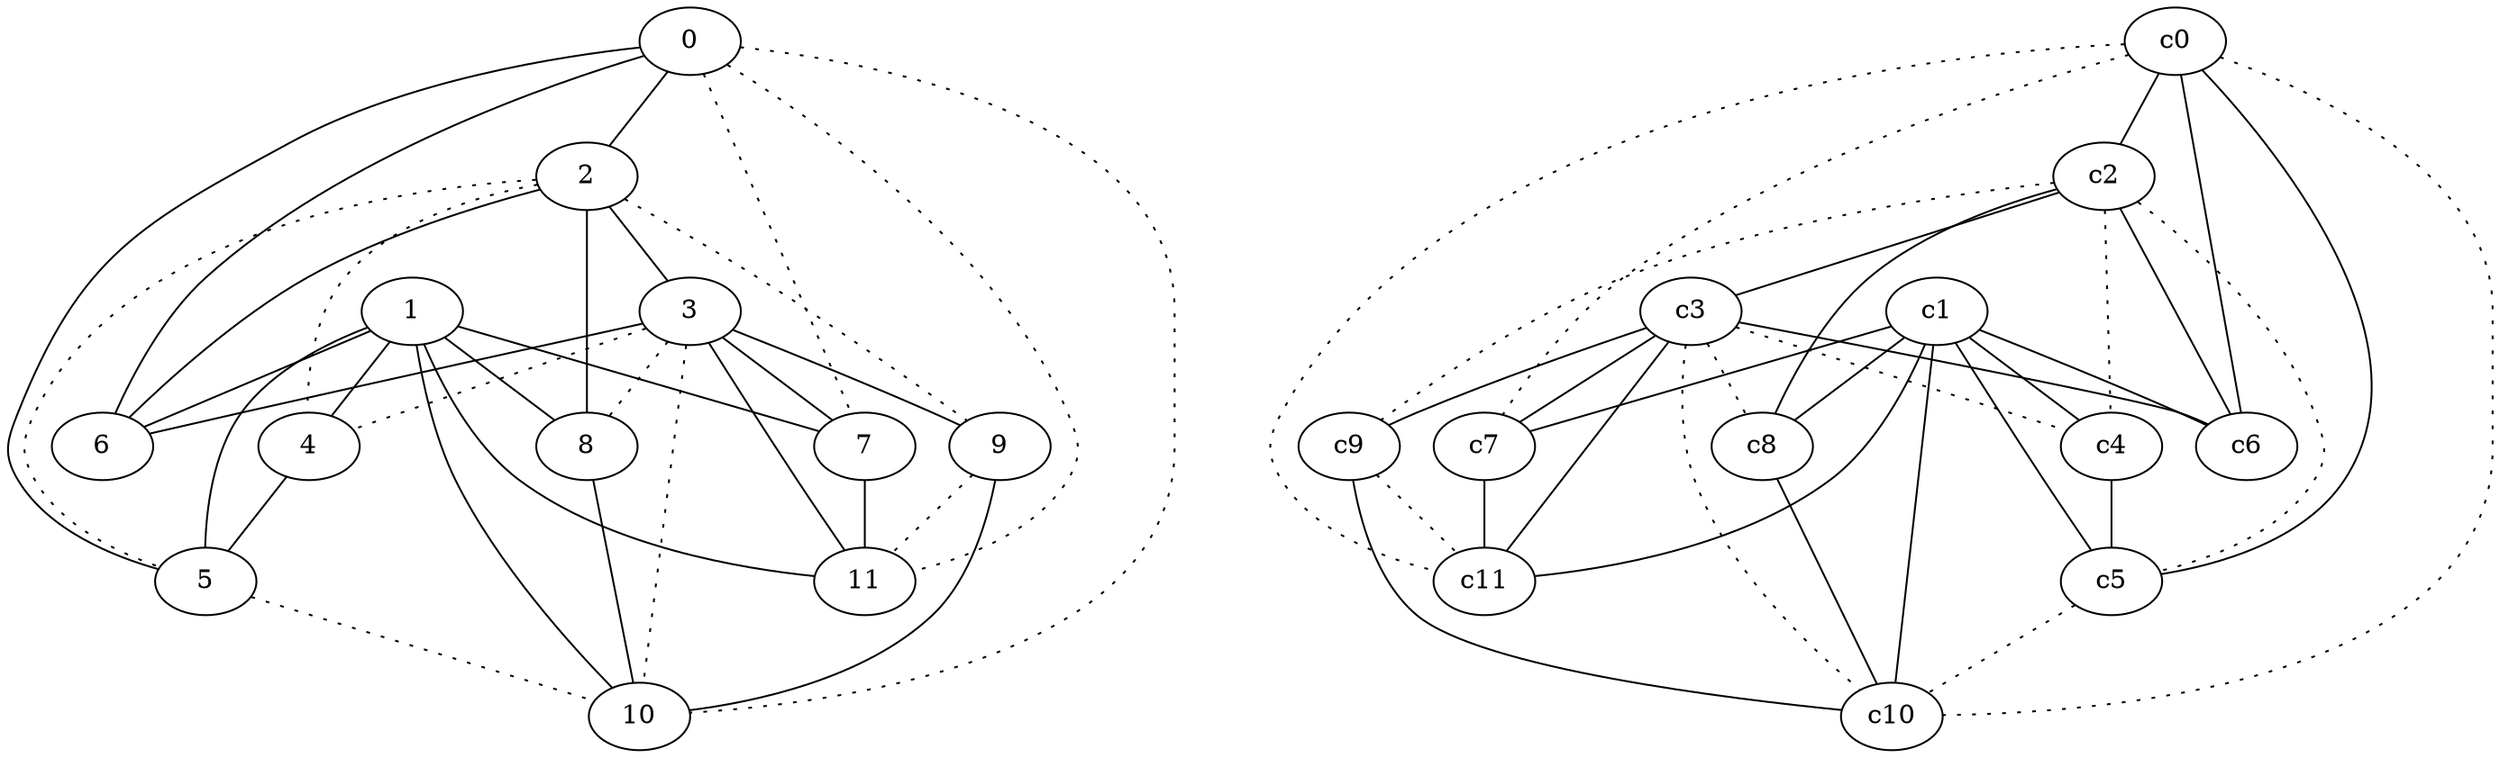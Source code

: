 graph {
a0[label=0];
a1[label=1];
a2[label=2];
a3[label=3];
a4[label=4];
a5[label=5];
a6[label=6];
a7[label=7];
a8[label=8];
a9[label=9];
a10[label=10];
a11[label=11];
a0 -- a2;
a0 -- a5;
a0 -- a6;
a0 -- a7 [style=dotted];
a0 -- a10 [style=dotted];
a0 -- a11 [style=dotted];
a1 -- a4;
a1 -- a5;
a1 -- a6;
a1 -- a7;
a1 -- a8;
a1 -- a10;
a1 -- a11;
a2 -- a3;
a2 -- a4 [style=dotted];
a2 -- a5 [style=dotted];
a2 -- a6;
a2 -- a8;
a2 -- a9 [style=dotted];
a3 -- a4 [style=dotted];
a3 -- a6;
a3 -- a7;
a3 -- a8 [style=dotted];
a3 -- a9;
a3 -- a10 [style=dotted];
a3 -- a11;
a4 -- a5;
a5 -- a10 [style=dotted];
a7 -- a11;
a8 -- a10;
a9 -- a10;
a9 -- a11 [style=dotted];
c0 -- c2;
c0 -- c5;
c0 -- c6;
c0 -- c7 [style=dotted];
c0 -- c10 [style=dotted];
c0 -- c11 [style=dotted];
c1 -- c4;
c1 -- c5;
c1 -- c6;
c1 -- c7;
c1 -- c8;
c1 -- c10;
c1 -- c11;
c2 -- c3;
c2 -- c4 [style=dotted];
c2 -- c5 [style=dotted];
c2 -- c6;
c2 -- c8;
c2 -- c9 [style=dotted];
c3 -- c4 [style=dotted];
c3 -- c6;
c3 -- c7;
c3 -- c8 [style=dotted];
c3 -- c9;
c3 -- c10 [style=dotted];
c3 -- c11;
c4 -- c5;
c5 -- c10 [style=dotted];
c7 -- c11;
c8 -- c10;
c9 -- c10;
c9 -- c11 [style=dotted];
}
